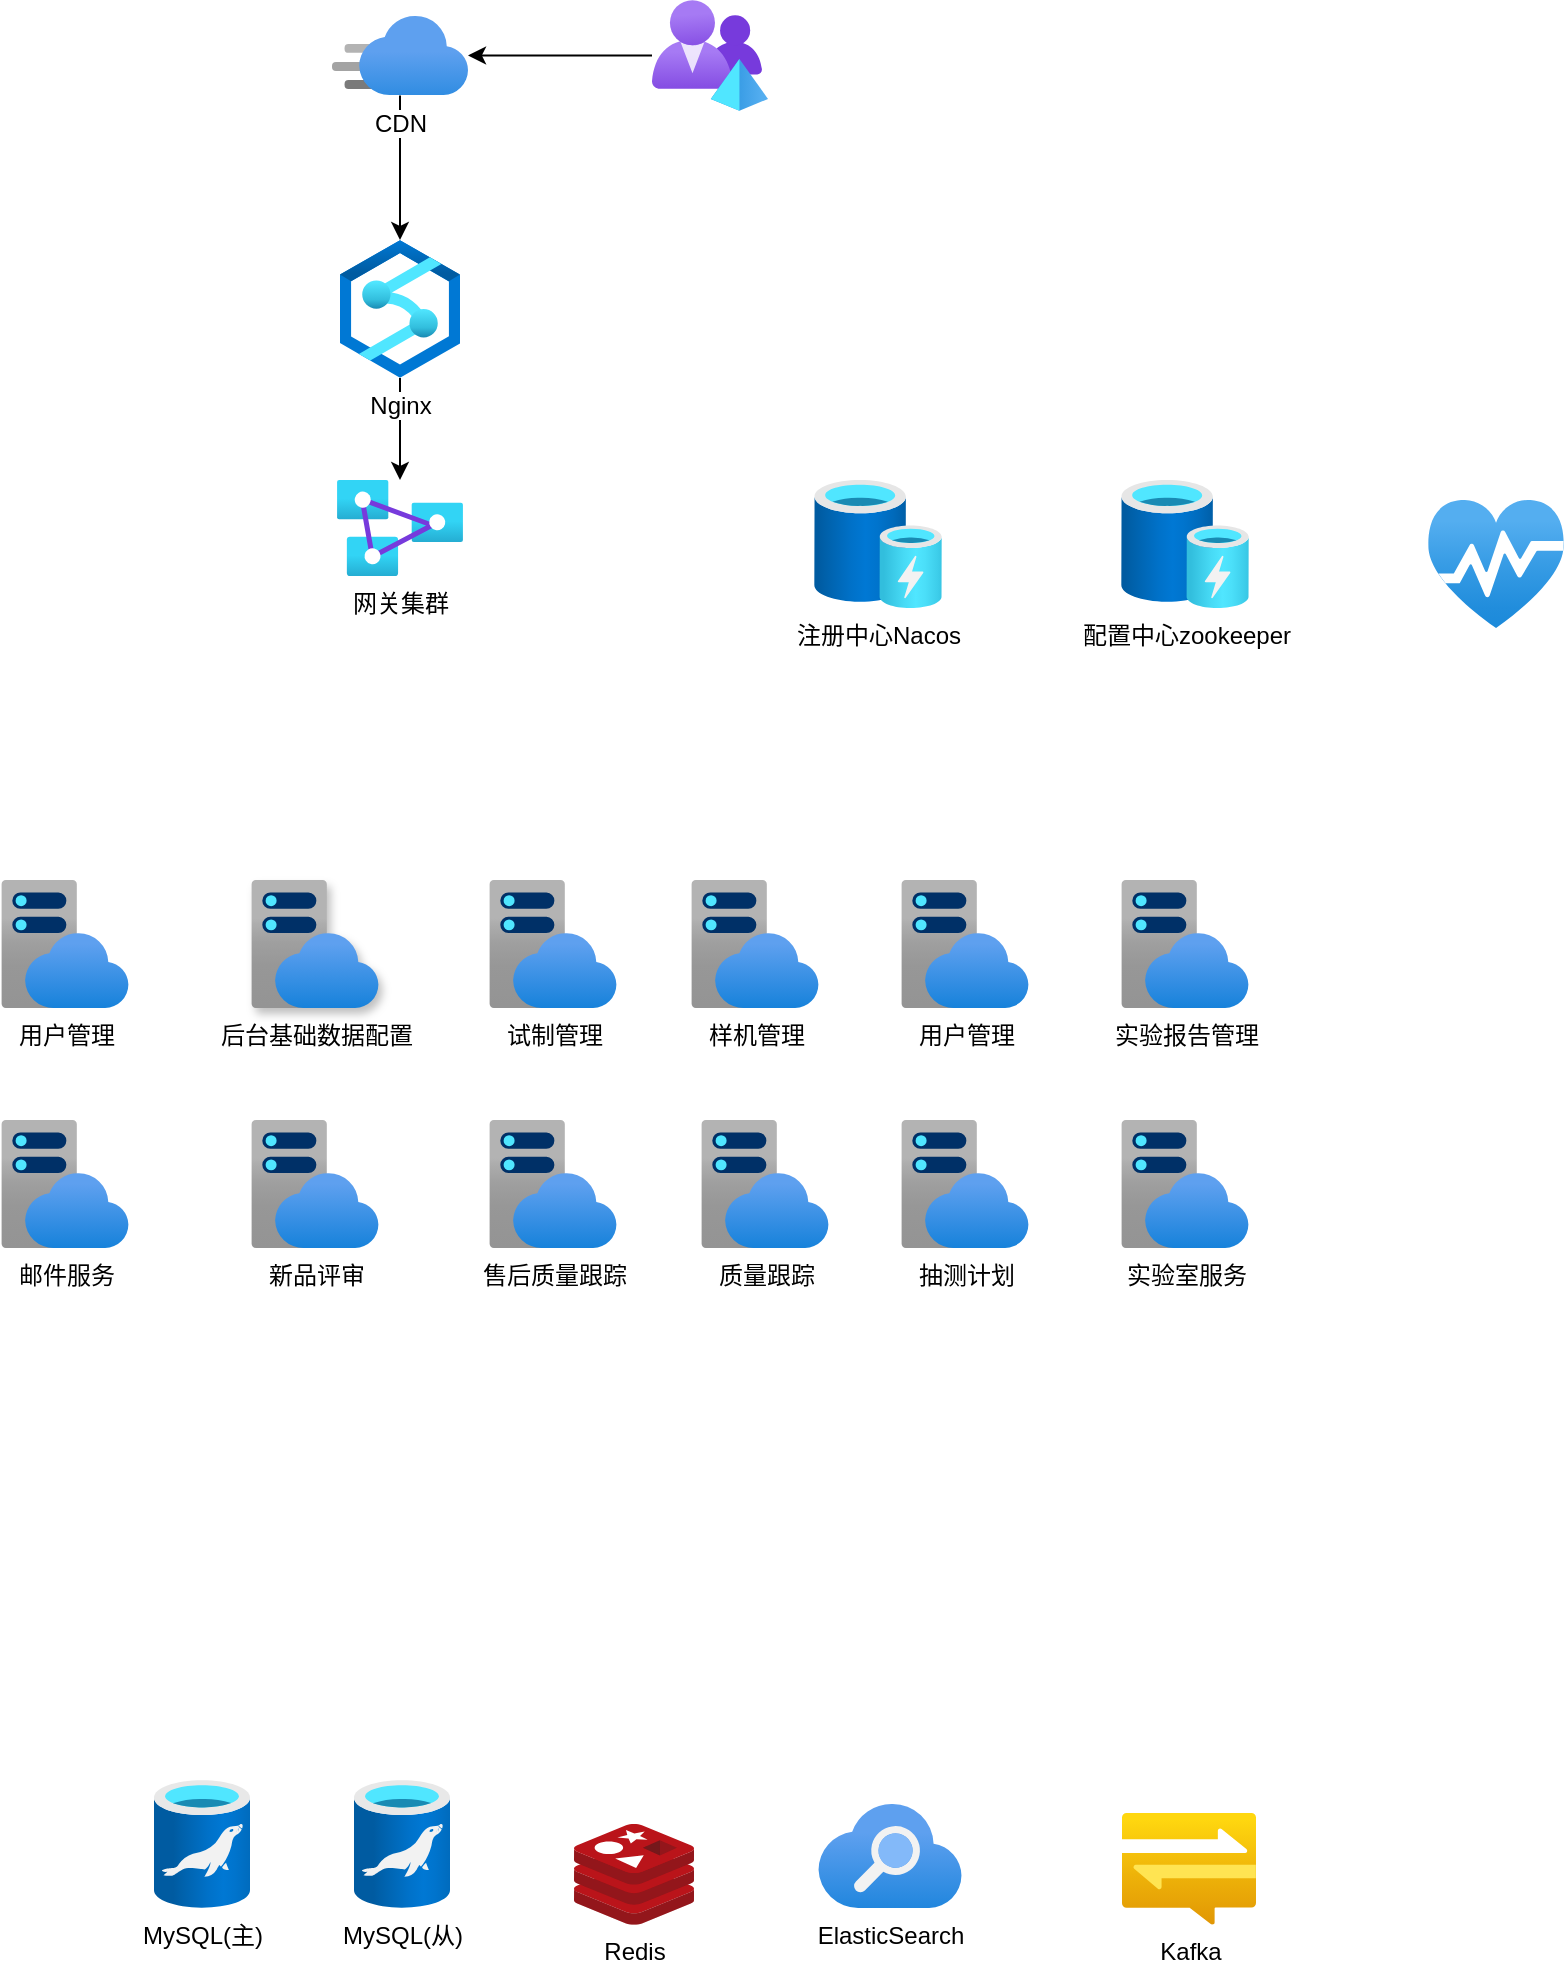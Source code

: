 <mxfile version="14.1.9" type="github">
  <diagram name="Page-1" id="b5b7bab2-c9e2-2cf4-8b2a-24fd1a2a6d21">
    <mxGraphModel dx="1038" dy="548" grid="1" gridSize="10" guides="1" tooltips="1" connect="1" arrows="1" fold="1" page="1" pageScale="1" pageWidth="1600" pageHeight="900" background="#ffffff" math="0" shadow="0">
      <root>
        <mxCell id="0" />
        <mxCell id="1" parent="0" />
        <mxCell id="pxDhUXXIACL6vUpGCmmt-8" value="用户管理" style="aspect=fixed;html=1;points=[];align=center;image;fontSize=12;image=img/lib/azure2/app_services/App_Service_Plans.svg;" vertex="1" parent="1">
          <mxGeometry x="139.5" y="510" width="64" height="64" as="geometry" />
        </mxCell>
        <mxCell id="pxDhUXXIACL6vUpGCmmt-9" value="后台基础数据配置" style="aspect=fixed;html=1;points=[];align=center;image;fontSize=12;image=img/lib/azure2/app_services/App_Service_Plans.svg;shadow=1;" vertex="1" parent="1">
          <mxGeometry x="264.5" y="510" width="64" height="64" as="geometry" />
        </mxCell>
        <mxCell id="pxDhUXXIACL6vUpGCmmt-10" value="样机管理" style="aspect=fixed;html=1;points=[];align=center;image;fontSize=12;image=img/lib/azure2/app_services/App_Service_Plans.svg;" vertex="1" parent="1">
          <mxGeometry x="484.5" y="510" width="64" height="64" as="geometry" />
        </mxCell>
        <mxCell id="pxDhUXXIACL6vUpGCmmt-11" value="试制管理" style="aspect=fixed;html=1;points=[];align=center;image;fontSize=12;image=img/lib/azure2/app_services/App_Service_Plans.svg;" vertex="1" parent="1">
          <mxGeometry x="383.5" y="510" width="64" height="64" as="geometry" />
        </mxCell>
        <mxCell id="pxDhUXXIACL6vUpGCmmt-24" value="邮件服务" style="aspect=fixed;html=1;points=[];align=center;image;fontSize=12;image=img/lib/azure2/app_services/App_Service_Plans.svg;" vertex="1" parent="1">
          <mxGeometry x="139.5" y="630" width="64" height="64" as="geometry" />
        </mxCell>
        <mxCell id="pxDhUXXIACL6vUpGCmmt-25" value="新品评审" style="aspect=fixed;html=1;points=[];align=center;image;fontSize=12;image=img/lib/azure2/app_services/App_Service_Plans.svg;" vertex="1" parent="1">
          <mxGeometry x="264.5" y="630" width="64" height="64" as="geometry" />
        </mxCell>
        <mxCell id="pxDhUXXIACL6vUpGCmmt-26" value="售后质量跟踪" style="aspect=fixed;html=1;points=[];align=center;image;fontSize=12;image=img/lib/azure2/app_services/App_Service_Plans.svg;" vertex="1" parent="1">
          <mxGeometry x="383.5" y="630" width="64" height="64" as="geometry" />
        </mxCell>
        <mxCell id="pxDhUXXIACL6vUpGCmmt-27" value="用户管理" style="aspect=fixed;html=1;points=[];align=center;image;fontSize=12;image=img/lib/azure2/app_services/App_Service_Plans.svg;" vertex="1" parent="1">
          <mxGeometry x="589.5" y="510" width="64" height="64" as="geometry" />
        </mxCell>
        <mxCell id="pxDhUXXIACL6vUpGCmmt-28" value="质量跟踪" style="aspect=fixed;html=1;points=[];align=center;image;fontSize=12;image=img/lib/azure2/app_services/App_Service_Plans.svg;" vertex="1" parent="1">
          <mxGeometry x="489.5" y="630" width="64" height="64" as="geometry" />
        </mxCell>
        <mxCell id="pxDhUXXIACL6vUpGCmmt-29" value="抽测计划" style="aspect=fixed;html=1;points=[];align=center;image;fontSize=12;image=img/lib/azure2/app_services/App_Service_Plans.svg;" vertex="1" parent="1">
          <mxGeometry x="589.5" y="630" width="64" height="64" as="geometry" />
        </mxCell>
        <mxCell id="pxDhUXXIACL6vUpGCmmt-30" value="实验室服务" style="aspect=fixed;html=1;points=[];align=center;image;fontSize=12;image=img/lib/azure2/app_services/App_Service_Plans.svg;" vertex="1" parent="1">
          <mxGeometry x="699.5" y="630" width="64" height="64" as="geometry" />
        </mxCell>
        <mxCell id="pxDhUXXIACL6vUpGCmmt-31" value="实验报告管理" style="aspect=fixed;html=1;points=[];align=center;image;fontSize=12;image=img/lib/azure2/app_services/App_Service_Plans.svg;" vertex="1" parent="1">
          <mxGeometry x="699.5" y="510" width="64" height="64" as="geometry" />
        </mxCell>
        <mxCell id="pxDhUXXIACL6vUpGCmmt-3" style="edgeStyle=orthogonalEdgeStyle;rounded=0;orthogonalLoop=1;jettySize=auto;html=1;" edge="1" parent="1" source="pxDhUXXIACL6vUpGCmmt-1" target="pxDhUXXIACL6vUpGCmmt-2">
          <mxGeometry relative="1" as="geometry" />
        </mxCell>
        <mxCell id="pxDhUXXIACL6vUpGCmmt-1" value="" style="aspect=fixed;html=1;points=[];align=center;image;fontSize=12;image=img/lib/azure2/azure_stack/Multi_Tenancy.svg;" vertex="1" parent="1">
          <mxGeometry x="465" y="70" width="58" height="55.44" as="geometry" />
        </mxCell>
        <mxCell id="pxDhUXXIACL6vUpGCmmt-6" style="edgeStyle=orthogonalEdgeStyle;rounded=0;orthogonalLoop=1;jettySize=auto;html=1;" edge="1" parent="1" source="pxDhUXXIACL6vUpGCmmt-2" target="pxDhUXXIACL6vUpGCmmt-5">
          <mxGeometry relative="1" as="geometry" />
        </mxCell>
        <mxCell id="pxDhUXXIACL6vUpGCmmt-2" value="CDN" style="aspect=fixed;html=1;points=[];align=center;image;fontSize=12;image=img/lib/azure2/app_services/CDN_Profiles.svg;" vertex="1" parent="1">
          <mxGeometry x="305" y="77.72" width="68" height="40" as="geometry" />
        </mxCell>
        <mxCell id="pxDhUXXIACL6vUpGCmmt-4" value="网关集群" style="aspect=fixed;html=1;points=[];align=center;image;fontSize=12;image=img/lib/azure2/analytics/Analysis_Services.svg;" vertex="1" parent="1">
          <mxGeometry x="307.5" y="310" width="63" height="48" as="geometry" />
        </mxCell>
        <mxCell id="pxDhUXXIACL6vUpGCmmt-7" style="edgeStyle=orthogonalEdgeStyle;rounded=0;orthogonalLoop=1;jettySize=auto;html=1;" edge="1" parent="1" source="pxDhUXXIACL6vUpGCmmt-5" target="pxDhUXXIACL6vUpGCmmt-4">
          <mxGeometry relative="1" as="geometry" />
        </mxCell>
        <mxCell id="pxDhUXXIACL6vUpGCmmt-5" value="Nginx" style="aspect=fixed;html=1;points=[];align=center;image;fontSize=12;image=img/lib/azure2/analytics/Azure_Synapse_Analytics.svg;" vertex="1" parent="1">
          <mxGeometry x="309" y="190" width="60" height="69" as="geometry" />
        </mxCell>
        <mxCell id="pxDhUXXIACL6vUpGCmmt-13" value="MySQL(主)" style="aspect=fixed;html=1;points=[];align=center;image;fontSize=12;image=img/lib/azure2/databases/Azure_Database_MariaDB_Server.svg;" vertex="1" parent="1">
          <mxGeometry x="216" y="960" width="48" height="64" as="geometry" />
        </mxCell>
        <mxCell id="pxDhUXXIACL6vUpGCmmt-14" value="MySQL(从)" style="aspect=fixed;html=1;points=[];align=center;image;fontSize=12;image=img/lib/azure2/databases/Azure_Database_MariaDB_Server.svg;" vertex="1" parent="1">
          <mxGeometry x="316" y="960" width="48" height="64" as="geometry" />
        </mxCell>
        <mxCell id="pxDhUXXIACL6vUpGCmmt-15" value="Redis" style="aspect=fixed;html=1;points=[];align=center;image;fontSize=12;image=img/lib/mscae/Cache_Redis_Product.svg;" vertex="1" parent="1">
          <mxGeometry x="426" y="982" width="60" height="50.4" as="geometry" />
        </mxCell>
        <mxCell id="pxDhUXXIACL6vUpGCmmt-18" value="ElasticSearch" style="aspect=fixed;html=1;points=[];align=center;image;fontSize=12;image=img/lib/azure2/app_services/Search_Services.svg;" vertex="1" parent="1">
          <mxGeometry x="548" y="972" width="72" height="52" as="geometry" />
        </mxCell>
        <mxCell id="pxDhUXXIACL6vUpGCmmt-19" value="Kafka" style="aspect=fixed;html=1;points=[];align=center;image;fontSize=12;image=img/lib/azure2/app_services/Notification_Hubs.svg;" vertex="1" parent="1">
          <mxGeometry x="700" y="976.4" width="67" height="56.0" as="geometry" />
        </mxCell>
        <mxCell id="pxDhUXXIACL6vUpGCmmt-20" value="" style="aspect=fixed;html=1;points=[];align=center;image;fontSize=12;image=img/lib/azure2/general/Service_Health.svg;" vertex="1" parent="1">
          <mxGeometry x="853" y="320" width="68" height="64" as="geometry" />
        </mxCell>
        <mxCell id="pxDhUXXIACL6vUpGCmmt-21" value="注册中心Nacos" style="aspect=fixed;html=1;points=[];align=center;image;fontSize=12;image=img/lib/azure2/general/Cache.svg;" vertex="1" parent="1">
          <mxGeometry x="546" y="310" width="64" height="64" as="geometry" />
        </mxCell>
        <mxCell id="pxDhUXXIACL6vUpGCmmt-22" value="配置中心zookeeper" style="aspect=fixed;html=1;points=[];align=center;image;fontSize=12;image=img/lib/azure2/general/Cache.svg;" vertex="1" parent="1">
          <mxGeometry x="699.5" y="310" width="64" height="64" as="geometry" />
        </mxCell>
      </root>
    </mxGraphModel>
  </diagram>
</mxfile>
